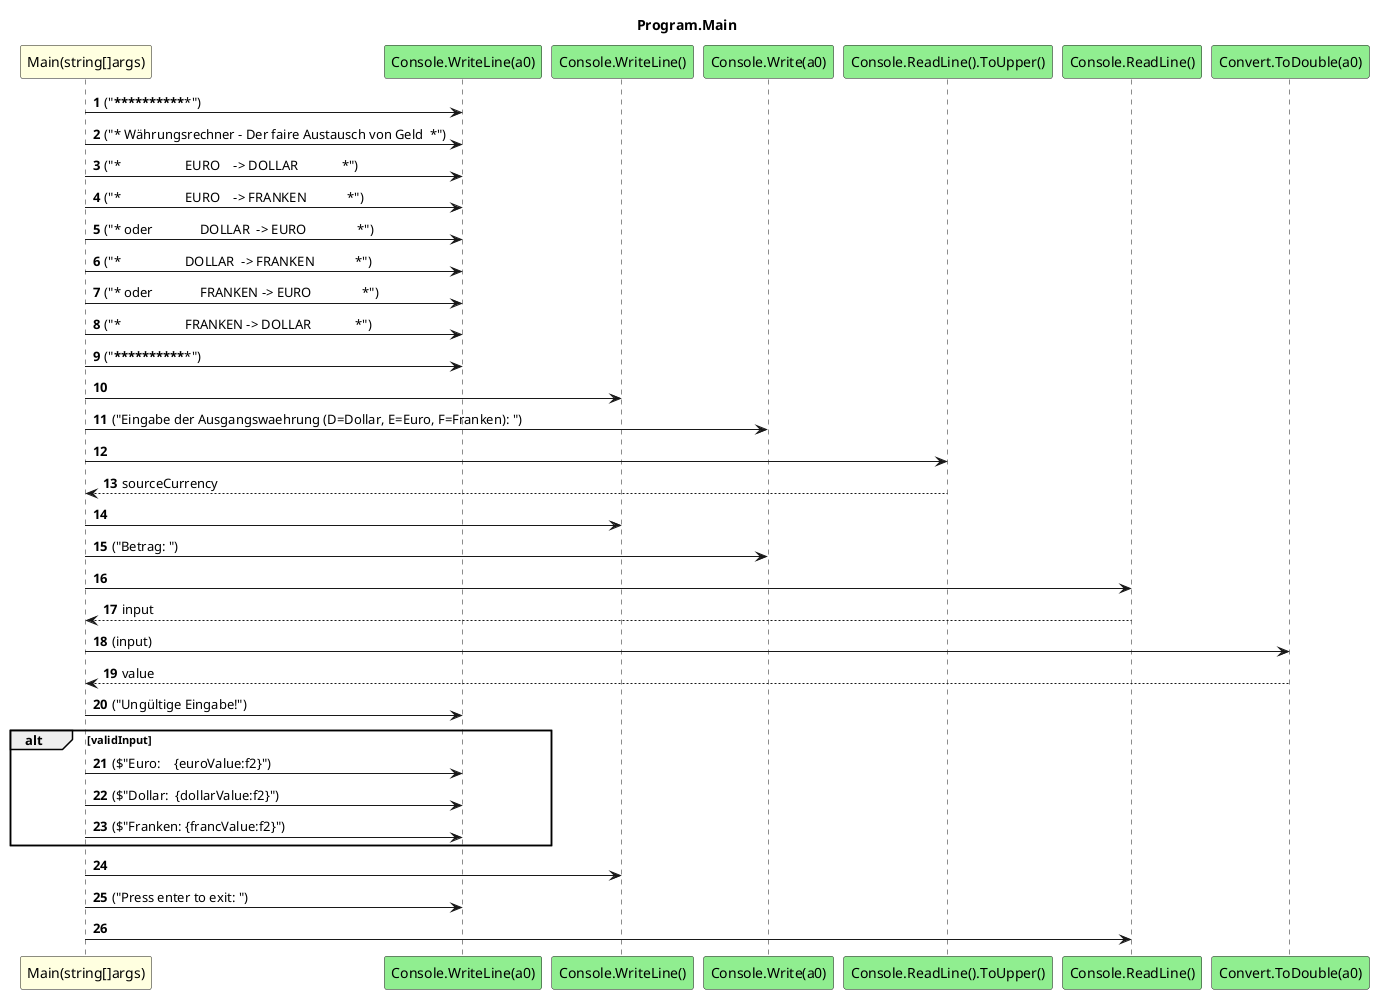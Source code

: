 @startuml Program.Main
title Program.Main
participant "Main(string[]args)" as Main_p0 #LightYellow
participant "Console.WriteLine(a0)" as Console_WriteLine_a0 #LightGreen
participant "Console.WriteLine()" as Console_WriteLine #LightGreen
participant "Console.Write(a0)" as Console_Write_a0 #LightGreen
participant "Console.ReadLine().ToUpper()" as Console_ReadLine_ToUpper #LightGreen
participant "Console.ReadLine()" as Console_ReadLine #LightGreen
participant "Convert.ToDouble(a0)" as Convert_ToDouble_a0 #LightGreen
autonumber
Main_p0 -> Console_WriteLine_a0 : ("***************************************************")
Main_p0 -> Console_WriteLine_a0 : ("* Währungsrechner - Der faire Austausch von Geld  *")
Main_p0 -> Console_WriteLine_a0 : ("*                   EURO    -> DOLLAR             *")
Main_p0 -> Console_WriteLine_a0 : ("*                   EURO    -> FRANKEN            *")
Main_p0 -> Console_WriteLine_a0 : ("* oder              DOLLAR  -> EURO               *")
Main_p0 -> Console_WriteLine_a0 : ("*                   DOLLAR  -> FRANKEN            *")
Main_p0 -> Console_WriteLine_a0 : ("* oder              FRANKEN -> EURO               *")
Main_p0 -> Console_WriteLine_a0 : ("*                   FRANKEN -> DOLLAR             *")
Main_p0 -> Console_WriteLine_a0 : ("***************************************************")
Main_p0 -> Console_WriteLine
Main_p0 -> Console_Write_a0 : ("Eingabe der Ausgangswaehrung (D=Dollar, E=Euro, F=Franken): ")
Main_p0 -> Console_ReadLine_ToUpper
Console_ReadLine_ToUpper --> Main_p0 : sourceCurrency
Main_p0 -> Console_WriteLine
Main_p0 -> Console_Write_a0 : ("Betrag: ")
Main_p0 -> Console_ReadLine
Console_ReadLine --> Main_p0 : input
Main_p0 -> Convert_ToDouble_a0 : (input)
Convert_ToDouble_a0 --> Main_p0 : value
Main_p0 -> Console_WriteLine_a0 : ("Ungültige Eingabe!")
alt validInput
    Main_p0 -> Console_WriteLine_a0 : ($"Euro:    {euroValue:f2}")
    Main_p0 -> Console_WriteLine_a0 : ($"Dollar:  {dollarValue:f2}")
    Main_p0 -> Console_WriteLine_a0 : ($"Franken: {francValue:f2}")
end
Main_p0 -> Console_WriteLine
Main_p0 -> Console_WriteLine_a0 : ("Press enter to exit: ")
Main_p0 -> Console_ReadLine
@enduml
